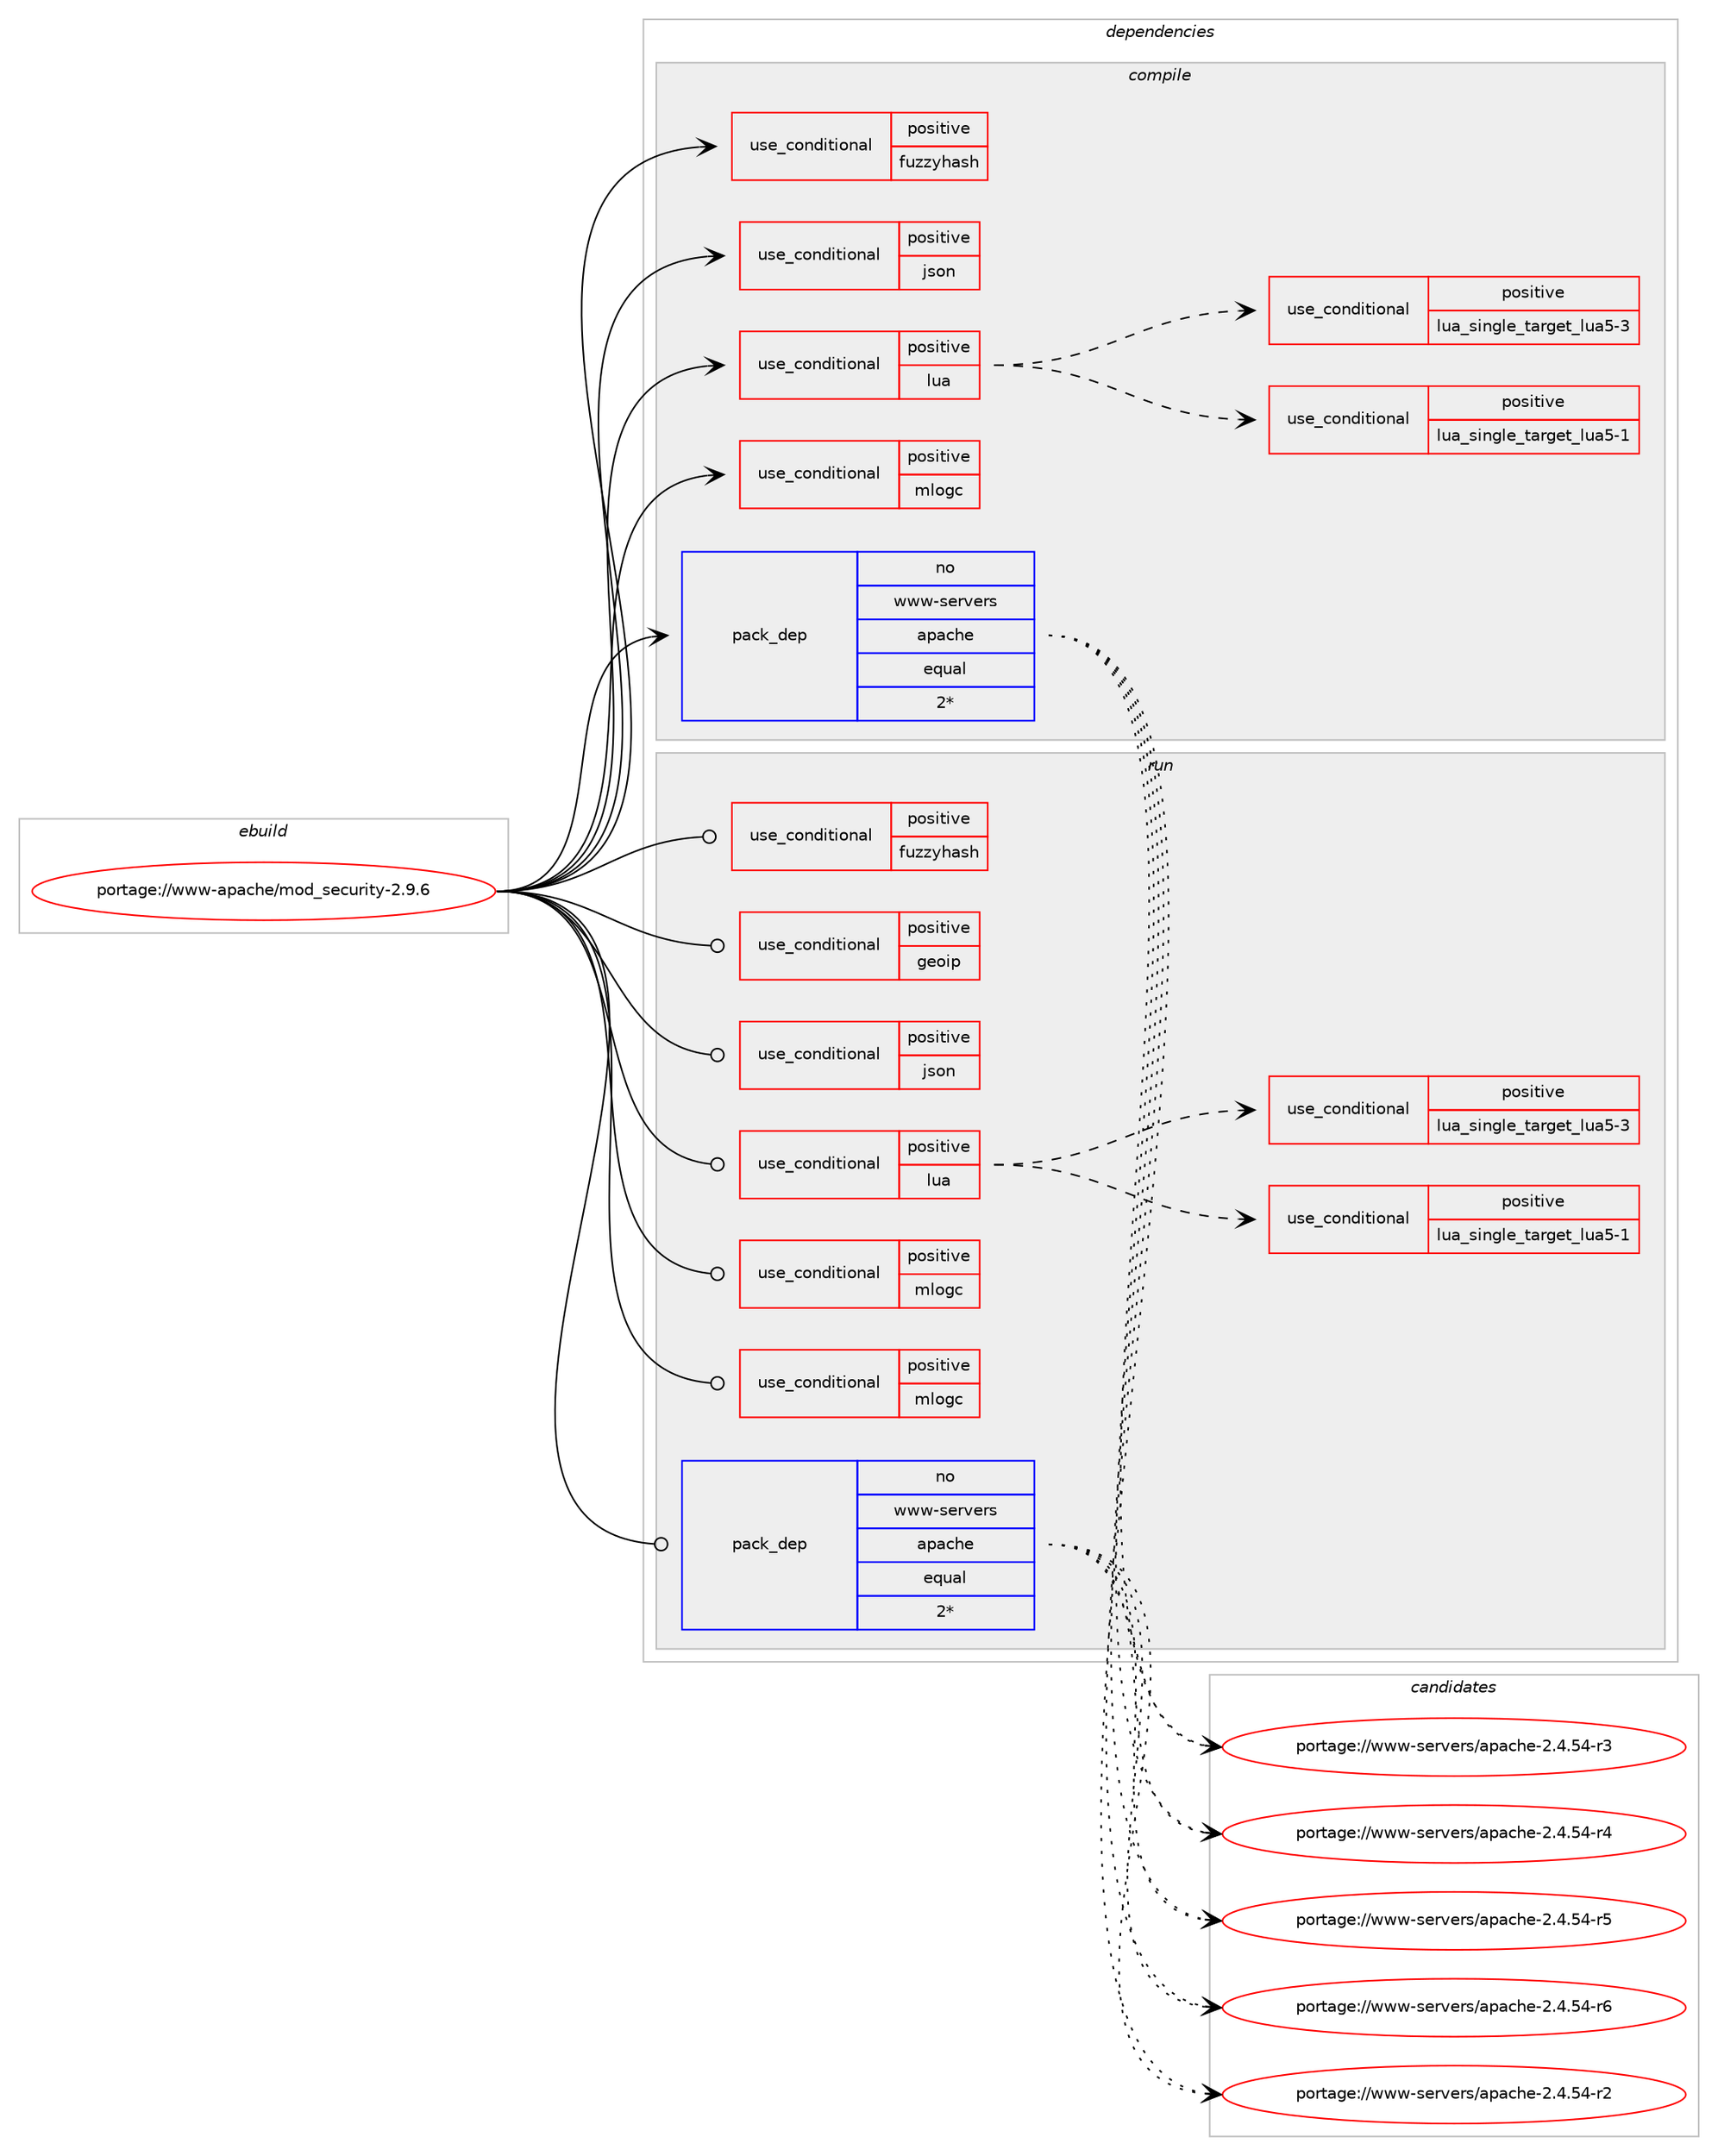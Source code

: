 digraph prolog {

# *************
# Graph options
# *************

newrank=true;
concentrate=true;
compound=true;
graph [rankdir=LR,fontname=Helvetica,fontsize=10,ranksep=1.5];#, ranksep=2.5, nodesep=0.2];
edge  [arrowhead=vee];
node  [fontname=Helvetica,fontsize=10];

# **********
# The ebuild
# **********

subgraph cluster_leftcol {
color=gray;
rank=same;
label=<<i>ebuild</i>>;
id [label="portage://www-apache/mod_security-2.9.6", color=red, width=4, href="../www-apache/mod_security-2.9.6.svg"];
}

# ****************
# The dependencies
# ****************

subgraph cluster_midcol {
color=gray;
label=<<i>dependencies</i>>;
subgraph cluster_compile {
fillcolor="#eeeeee";
style=filled;
label=<<i>compile</i>>;
subgraph cond866 {
dependency2434 [label=<<TABLE BORDER="0" CELLBORDER="1" CELLSPACING="0" CELLPADDING="4"><TR><TD ROWSPAN="3" CELLPADDING="10">use_conditional</TD></TR><TR><TD>positive</TD></TR><TR><TD>fuzzyhash</TD></TR></TABLE>>, shape=none, color=red];
# *** BEGIN UNKNOWN DEPENDENCY TYPE (TODO) ***
# dependency2434 -> package_dependency(portage://www-apache/mod_security-2.9.6,install,no,app-crypt,ssdeep,none,[,,],[],[])
# *** END UNKNOWN DEPENDENCY TYPE (TODO) ***

}
id:e -> dependency2434:w [weight=20,style="solid",arrowhead="vee"];
subgraph cond867 {
dependency2435 [label=<<TABLE BORDER="0" CELLBORDER="1" CELLSPACING="0" CELLPADDING="4"><TR><TD ROWSPAN="3" CELLPADDING="10">use_conditional</TD></TR><TR><TD>positive</TD></TR><TR><TD>json</TD></TR></TABLE>>, shape=none, color=red];
# *** BEGIN UNKNOWN DEPENDENCY TYPE (TODO) ***
# dependency2435 -> package_dependency(portage://www-apache/mod_security-2.9.6,install,no,dev-libs,yajl,none,[,,],[],[])
# *** END UNKNOWN DEPENDENCY TYPE (TODO) ***

}
id:e -> dependency2435:w [weight=20,style="solid",arrowhead="vee"];
subgraph cond868 {
dependency2436 [label=<<TABLE BORDER="0" CELLBORDER="1" CELLSPACING="0" CELLPADDING="4"><TR><TD ROWSPAN="3" CELLPADDING="10">use_conditional</TD></TR><TR><TD>positive</TD></TR><TR><TD>lua</TD></TR></TABLE>>, shape=none, color=red];
subgraph cond869 {
dependency2437 [label=<<TABLE BORDER="0" CELLBORDER="1" CELLSPACING="0" CELLPADDING="4"><TR><TD ROWSPAN="3" CELLPADDING="10">use_conditional</TD></TR><TR><TD>positive</TD></TR><TR><TD>lua_single_target_lua5-1</TD></TR></TABLE>>, shape=none, color=red];
# *** BEGIN UNKNOWN DEPENDENCY TYPE (TODO) ***
# dependency2437 -> package_dependency(portage://www-apache/mod_security-2.9.6,install,no,dev-lang,lua,none,[,,],[slot(5.1)],[])
# *** END UNKNOWN DEPENDENCY TYPE (TODO) ***

}
dependency2436:e -> dependency2437:w [weight=20,style="dashed",arrowhead="vee"];
subgraph cond870 {
dependency2438 [label=<<TABLE BORDER="0" CELLBORDER="1" CELLSPACING="0" CELLPADDING="4"><TR><TD ROWSPAN="3" CELLPADDING="10">use_conditional</TD></TR><TR><TD>positive</TD></TR><TR><TD>lua_single_target_lua5-3</TD></TR></TABLE>>, shape=none, color=red];
# *** BEGIN UNKNOWN DEPENDENCY TYPE (TODO) ***
# dependency2438 -> package_dependency(portage://www-apache/mod_security-2.9.6,install,no,dev-lang,lua,none,[,,],[slot(5.3)],[])
# *** END UNKNOWN DEPENDENCY TYPE (TODO) ***

}
dependency2436:e -> dependency2438:w [weight=20,style="dashed",arrowhead="vee"];
}
id:e -> dependency2436:w [weight=20,style="solid",arrowhead="vee"];
subgraph cond871 {
dependency2439 [label=<<TABLE BORDER="0" CELLBORDER="1" CELLSPACING="0" CELLPADDING="4"><TR><TD ROWSPAN="3" CELLPADDING="10">use_conditional</TD></TR><TR><TD>positive</TD></TR><TR><TD>mlogc</TD></TR></TABLE>>, shape=none, color=red];
# *** BEGIN UNKNOWN DEPENDENCY TYPE (TODO) ***
# dependency2439 -> package_dependency(portage://www-apache/mod_security-2.9.6,install,no,net-misc,curl,none,[,,],[],[])
# *** END UNKNOWN DEPENDENCY TYPE (TODO) ***

}
id:e -> dependency2439:w [weight=20,style="solid",arrowhead="vee"];
# *** BEGIN UNKNOWN DEPENDENCY TYPE (TODO) ***
# id -> package_dependency(portage://www-apache/mod_security-2.9.6,install,no,dev-libs,apr,none,[,,],[],[])
# *** END UNKNOWN DEPENDENCY TYPE (TODO) ***

# *** BEGIN UNKNOWN DEPENDENCY TYPE (TODO) ***
# id -> package_dependency(portage://www-apache/mod_security-2.9.6,install,no,dev-libs,apr-util,none,[,,],[],[use(enable(openssl),none)])
# *** END UNKNOWN DEPENDENCY TYPE (TODO) ***

# *** BEGIN UNKNOWN DEPENDENCY TYPE (TODO) ***
# id -> package_dependency(portage://www-apache/mod_security-2.9.6,install,no,dev-libs,libpcre,none,[,,],[],[use(optenable(jit),none)])
# *** END UNKNOWN DEPENDENCY TYPE (TODO) ***

# *** BEGIN UNKNOWN DEPENDENCY TYPE (TODO) ***
# id -> package_dependency(portage://www-apache/mod_security-2.9.6,install,no,dev-libs,libxml2,none,[,,],[],[])
# *** END UNKNOWN DEPENDENCY TYPE (TODO) ***

# *** BEGIN UNKNOWN DEPENDENCY TYPE (TODO) ***
# id -> package_dependency(portage://www-apache/mod_security-2.9.6,install,no,virtual,libcrypt,none,[,,],any_same_slot,[])
# *** END UNKNOWN DEPENDENCY TYPE (TODO) ***

subgraph pack1516 {
dependency2440 [label=<<TABLE BORDER="0" CELLBORDER="1" CELLSPACING="0" CELLPADDING="4" WIDTH="220"><TR><TD ROWSPAN="6" CELLPADDING="30">pack_dep</TD></TR><TR><TD WIDTH="110">no</TD></TR><TR><TD>www-servers</TD></TR><TR><TD>apache</TD></TR><TR><TD>equal</TD></TR><TR><TD>2*</TD></TR></TABLE>>, shape=none, color=blue];
}
id:e -> dependency2440:w [weight=20,style="solid",arrowhead="vee"];
# *** BEGIN UNKNOWN DEPENDENCY TYPE (TODO) ***
# id -> package_dependency(portage://www-apache/mod_security-2.9.6,install,no,www-servers,apache,none,[,,],[],[use(enable(apache2_modules_unique_id),none)])
# *** END UNKNOWN DEPENDENCY TYPE (TODO) ***

}
subgraph cluster_compileandrun {
fillcolor="#eeeeee";
style=filled;
label=<<i>compile and run</i>>;
}
subgraph cluster_run {
fillcolor="#eeeeee";
style=filled;
label=<<i>run</i>>;
subgraph cond872 {
dependency2441 [label=<<TABLE BORDER="0" CELLBORDER="1" CELLSPACING="0" CELLPADDING="4"><TR><TD ROWSPAN="3" CELLPADDING="10">use_conditional</TD></TR><TR><TD>positive</TD></TR><TR><TD>fuzzyhash</TD></TR></TABLE>>, shape=none, color=red];
# *** BEGIN UNKNOWN DEPENDENCY TYPE (TODO) ***
# dependency2441 -> package_dependency(portage://www-apache/mod_security-2.9.6,run,no,app-crypt,ssdeep,none,[,,],[],[])
# *** END UNKNOWN DEPENDENCY TYPE (TODO) ***

}
id:e -> dependency2441:w [weight=20,style="solid",arrowhead="odot"];
subgraph cond873 {
dependency2442 [label=<<TABLE BORDER="0" CELLBORDER="1" CELLSPACING="0" CELLPADDING="4"><TR><TD ROWSPAN="3" CELLPADDING="10">use_conditional</TD></TR><TR><TD>positive</TD></TR><TR><TD>geoip</TD></TR></TABLE>>, shape=none, color=red];
# *** BEGIN UNKNOWN DEPENDENCY TYPE (TODO) ***
# dependency2442 -> package_dependency(portage://www-apache/mod_security-2.9.6,run,no,dev-libs,geoip,none,[,,],[],[])
# *** END UNKNOWN DEPENDENCY TYPE (TODO) ***

}
id:e -> dependency2442:w [weight=20,style="solid",arrowhead="odot"];
subgraph cond874 {
dependency2443 [label=<<TABLE BORDER="0" CELLBORDER="1" CELLSPACING="0" CELLPADDING="4"><TR><TD ROWSPAN="3" CELLPADDING="10">use_conditional</TD></TR><TR><TD>positive</TD></TR><TR><TD>json</TD></TR></TABLE>>, shape=none, color=red];
# *** BEGIN UNKNOWN DEPENDENCY TYPE (TODO) ***
# dependency2443 -> package_dependency(portage://www-apache/mod_security-2.9.6,run,no,dev-libs,yajl,none,[,,],[],[])
# *** END UNKNOWN DEPENDENCY TYPE (TODO) ***

}
id:e -> dependency2443:w [weight=20,style="solid",arrowhead="odot"];
subgraph cond875 {
dependency2444 [label=<<TABLE BORDER="0" CELLBORDER="1" CELLSPACING="0" CELLPADDING="4"><TR><TD ROWSPAN="3" CELLPADDING="10">use_conditional</TD></TR><TR><TD>positive</TD></TR><TR><TD>lua</TD></TR></TABLE>>, shape=none, color=red];
subgraph cond876 {
dependency2445 [label=<<TABLE BORDER="0" CELLBORDER="1" CELLSPACING="0" CELLPADDING="4"><TR><TD ROWSPAN="3" CELLPADDING="10">use_conditional</TD></TR><TR><TD>positive</TD></TR><TR><TD>lua_single_target_lua5-1</TD></TR></TABLE>>, shape=none, color=red];
# *** BEGIN UNKNOWN DEPENDENCY TYPE (TODO) ***
# dependency2445 -> package_dependency(portage://www-apache/mod_security-2.9.6,run,no,dev-lang,lua,none,[,,],[slot(5.1)],[])
# *** END UNKNOWN DEPENDENCY TYPE (TODO) ***

}
dependency2444:e -> dependency2445:w [weight=20,style="dashed",arrowhead="vee"];
subgraph cond877 {
dependency2446 [label=<<TABLE BORDER="0" CELLBORDER="1" CELLSPACING="0" CELLPADDING="4"><TR><TD ROWSPAN="3" CELLPADDING="10">use_conditional</TD></TR><TR><TD>positive</TD></TR><TR><TD>lua_single_target_lua5-3</TD></TR></TABLE>>, shape=none, color=red];
# *** BEGIN UNKNOWN DEPENDENCY TYPE (TODO) ***
# dependency2446 -> package_dependency(portage://www-apache/mod_security-2.9.6,run,no,dev-lang,lua,none,[,,],[slot(5.3)],[])
# *** END UNKNOWN DEPENDENCY TYPE (TODO) ***

}
dependency2444:e -> dependency2446:w [weight=20,style="dashed",arrowhead="vee"];
}
id:e -> dependency2444:w [weight=20,style="solid",arrowhead="odot"];
subgraph cond878 {
dependency2447 [label=<<TABLE BORDER="0" CELLBORDER="1" CELLSPACING="0" CELLPADDING="4"><TR><TD ROWSPAN="3" CELLPADDING="10">use_conditional</TD></TR><TR><TD>positive</TD></TR><TR><TD>mlogc</TD></TR></TABLE>>, shape=none, color=red];
# *** BEGIN UNKNOWN DEPENDENCY TYPE (TODO) ***
# dependency2447 -> package_dependency(portage://www-apache/mod_security-2.9.6,run,no,dev-lang,perl,none,[,,],[],[])
# *** END UNKNOWN DEPENDENCY TYPE (TODO) ***

}
id:e -> dependency2447:w [weight=20,style="solid",arrowhead="odot"];
subgraph cond879 {
dependency2448 [label=<<TABLE BORDER="0" CELLBORDER="1" CELLSPACING="0" CELLPADDING="4"><TR><TD ROWSPAN="3" CELLPADDING="10">use_conditional</TD></TR><TR><TD>positive</TD></TR><TR><TD>mlogc</TD></TR></TABLE>>, shape=none, color=red];
# *** BEGIN UNKNOWN DEPENDENCY TYPE (TODO) ***
# dependency2448 -> package_dependency(portage://www-apache/mod_security-2.9.6,run,no,net-misc,curl,none,[,,],[],[])
# *** END UNKNOWN DEPENDENCY TYPE (TODO) ***

}
id:e -> dependency2448:w [weight=20,style="solid",arrowhead="odot"];
# *** BEGIN UNKNOWN DEPENDENCY TYPE (TODO) ***
# id -> package_dependency(portage://www-apache/mod_security-2.9.6,run,no,dev-libs,apr,none,[,,],[],[])
# *** END UNKNOWN DEPENDENCY TYPE (TODO) ***

# *** BEGIN UNKNOWN DEPENDENCY TYPE (TODO) ***
# id -> package_dependency(portage://www-apache/mod_security-2.9.6,run,no,dev-libs,apr-util,none,[,,],[],[use(enable(openssl),none)])
# *** END UNKNOWN DEPENDENCY TYPE (TODO) ***

# *** BEGIN UNKNOWN DEPENDENCY TYPE (TODO) ***
# id -> package_dependency(portage://www-apache/mod_security-2.9.6,run,no,dev-libs,libpcre,none,[,,],[],[use(optenable(jit),none)])
# *** END UNKNOWN DEPENDENCY TYPE (TODO) ***

# *** BEGIN UNKNOWN DEPENDENCY TYPE (TODO) ***
# id -> package_dependency(portage://www-apache/mod_security-2.9.6,run,no,dev-libs,libxml2,none,[,,],[],[])
# *** END UNKNOWN DEPENDENCY TYPE (TODO) ***

# *** BEGIN UNKNOWN DEPENDENCY TYPE (TODO) ***
# id -> package_dependency(portage://www-apache/mod_security-2.9.6,run,no,virtual,libcrypt,none,[,,],any_same_slot,[])
# *** END UNKNOWN DEPENDENCY TYPE (TODO) ***

subgraph pack1517 {
dependency2449 [label=<<TABLE BORDER="0" CELLBORDER="1" CELLSPACING="0" CELLPADDING="4" WIDTH="220"><TR><TD ROWSPAN="6" CELLPADDING="30">pack_dep</TD></TR><TR><TD WIDTH="110">no</TD></TR><TR><TD>www-servers</TD></TR><TR><TD>apache</TD></TR><TR><TD>equal</TD></TR><TR><TD>2*</TD></TR></TABLE>>, shape=none, color=blue];
}
id:e -> dependency2449:w [weight=20,style="solid",arrowhead="odot"];
# *** BEGIN UNKNOWN DEPENDENCY TYPE (TODO) ***
# id -> package_dependency(portage://www-apache/mod_security-2.9.6,run,no,www-servers,apache,none,[,,],[],[use(enable(apache2_modules_unique_id),none)])
# *** END UNKNOWN DEPENDENCY TYPE (TODO) ***

}
}

# **************
# The candidates
# **************

subgraph cluster_choices {
rank=same;
color=gray;
label=<<i>candidates</i>>;

subgraph choice1516 {
color=black;
nodesep=1;
choice1191191194511510111411810111411547971129799104101455046524653524511450 [label="portage://www-servers/apache-2.4.54-r2", color=red, width=4,href="../www-servers/apache-2.4.54-r2.svg"];
choice1191191194511510111411810111411547971129799104101455046524653524511451 [label="portage://www-servers/apache-2.4.54-r3", color=red, width=4,href="../www-servers/apache-2.4.54-r3.svg"];
choice1191191194511510111411810111411547971129799104101455046524653524511452 [label="portage://www-servers/apache-2.4.54-r4", color=red, width=4,href="../www-servers/apache-2.4.54-r4.svg"];
choice1191191194511510111411810111411547971129799104101455046524653524511453 [label="portage://www-servers/apache-2.4.54-r5", color=red, width=4,href="../www-servers/apache-2.4.54-r5.svg"];
choice1191191194511510111411810111411547971129799104101455046524653524511454 [label="portage://www-servers/apache-2.4.54-r6", color=red, width=4,href="../www-servers/apache-2.4.54-r6.svg"];
dependency2440:e -> choice1191191194511510111411810111411547971129799104101455046524653524511450:w [style=dotted,weight="100"];
dependency2440:e -> choice1191191194511510111411810111411547971129799104101455046524653524511451:w [style=dotted,weight="100"];
dependency2440:e -> choice1191191194511510111411810111411547971129799104101455046524653524511452:w [style=dotted,weight="100"];
dependency2440:e -> choice1191191194511510111411810111411547971129799104101455046524653524511453:w [style=dotted,weight="100"];
dependency2440:e -> choice1191191194511510111411810111411547971129799104101455046524653524511454:w [style=dotted,weight="100"];
}
subgraph choice1517 {
color=black;
nodesep=1;
choice1191191194511510111411810111411547971129799104101455046524653524511450 [label="portage://www-servers/apache-2.4.54-r2", color=red, width=4,href="../www-servers/apache-2.4.54-r2.svg"];
choice1191191194511510111411810111411547971129799104101455046524653524511451 [label="portage://www-servers/apache-2.4.54-r3", color=red, width=4,href="../www-servers/apache-2.4.54-r3.svg"];
choice1191191194511510111411810111411547971129799104101455046524653524511452 [label="portage://www-servers/apache-2.4.54-r4", color=red, width=4,href="../www-servers/apache-2.4.54-r4.svg"];
choice1191191194511510111411810111411547971129799104101455046524653524511453 [label="portage://www-servers/apache-2.4.54-r5", color=red, width=4,href="../www-servers/apache-2.4.54-r5.svg"];
choice1191191194511510111411810111411547971129799104101455046524653524511454 [label="portage://www-servers/apache-2.4.54-r6", color=red, width=4,href="../www-servers/apache-2.4.54-r6.svg"];
dependency2449:e -> choice1191191194511510111411810111411547971129799104101455046524653524511450:w [style=dotted,weight="100"];
dependency2449:e -> choice1191191194511510111411810111411547971129799104101455046524653524511451:w [style=dotted,weight="100"];
dependency2449:e -> choice1191191194511510111411810111411547971129799104101455046524653524511452:w [style=dotted,weight="100"];
dependency2449:e -> choice1191191194511510111411810111411547971129799104101455046524653524511453:w [style=dotted,weight="100"];
dependency2449:e -> choice1191191194511510111411810111411547971129799104101455046524653524511454:w [style=dotted,weight="100"];
}
}

}
